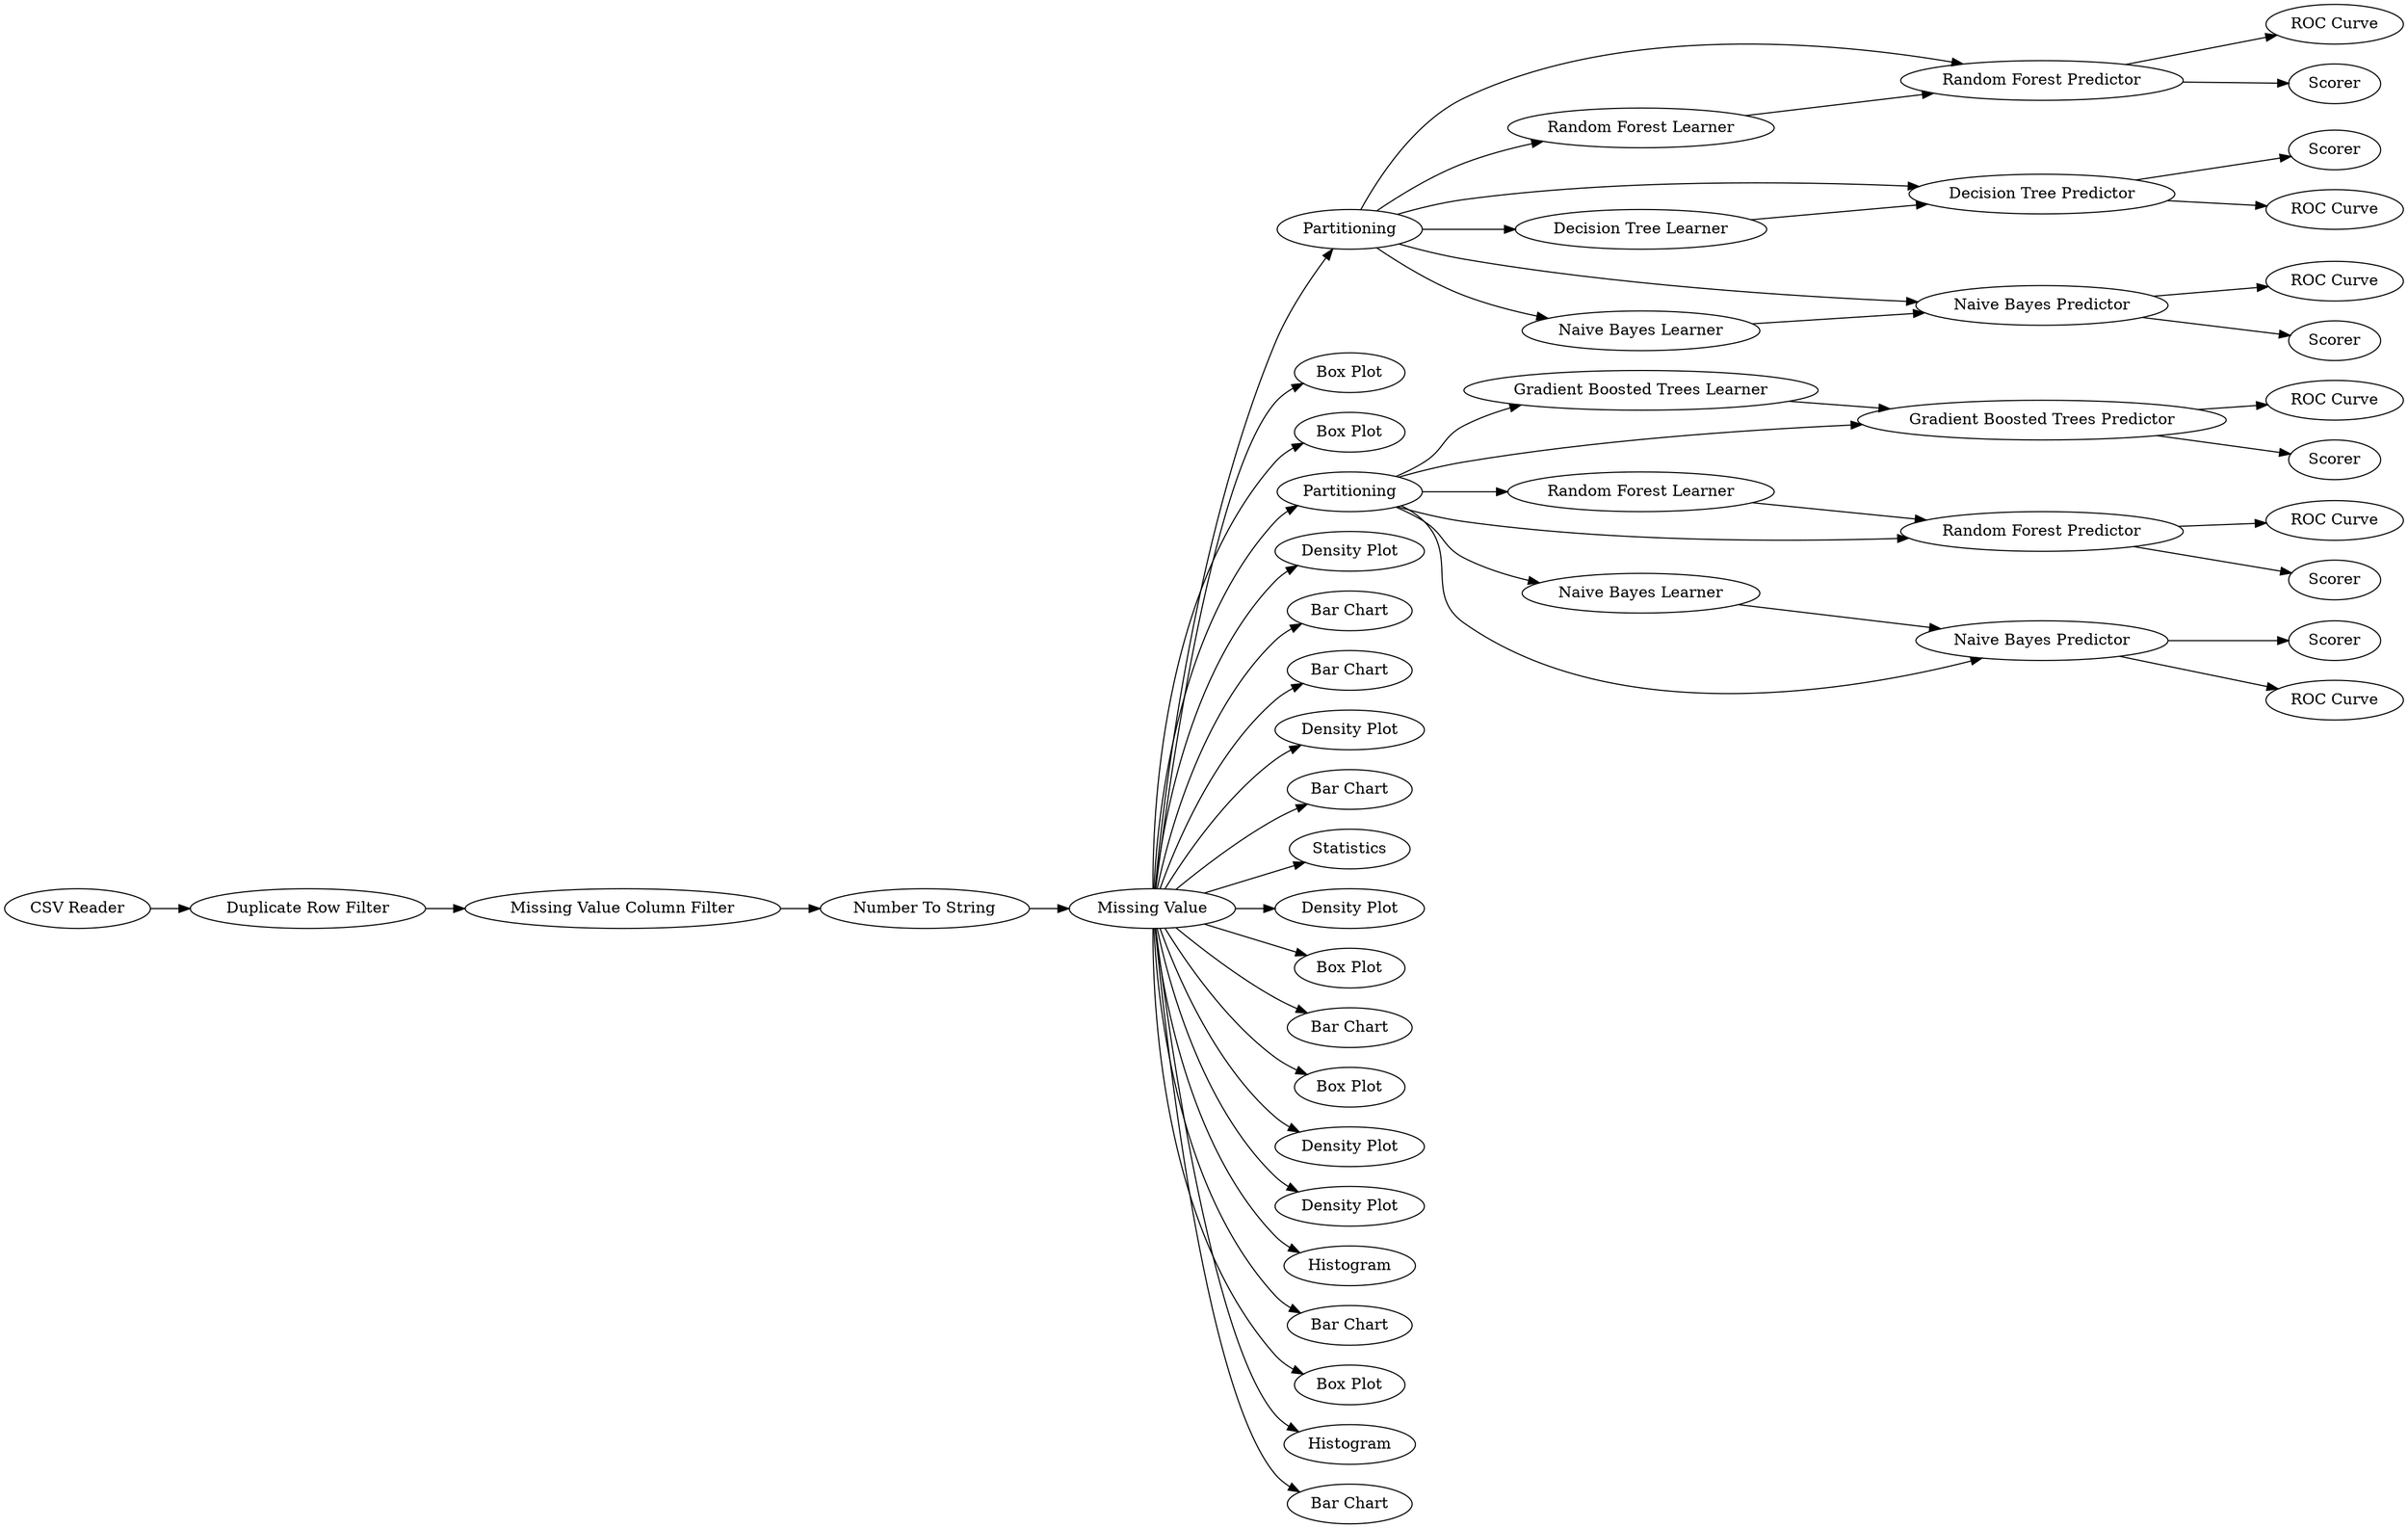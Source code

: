 digraph {
	42 -> 44
	41 -> 42
	3 -> 50
	11 -> 32
	3 -> 41
	3 -> 49
	11 -> 33
	11 -> 3
	42 -> 43
	54 -> 53
	4 -> 54
	11 -> 27
	4 -> 45
	3 -> 42
	40 -> 37
	6 -> 36
	11 -> 19
	46 -> 48
	11 -> 4
	11 -> 16
	50 -> 51
	11 -> 25
	11 -> 17
	11 -> 12
	11 -> 22
	10 -> 11
	11 -> 29
	37 -> 38
	4 -> 40
	46 -> 47
	9 -> 8
	6 -> 35
	4 -> 37
	3 -> 5
	11 -> 20
	11 -> 34
	45 -> 46
	11 -> 26
	11 -> 28
	53 -> 56
	3 -> 6
	49 -> 50
	50 -> 52
	37 -> 39
	8 -> 10
	11 -> 14
	4 -> 53
	4 -> 46
	53 -> 55
	5 -> 6
	1 -> 9
	11 -> 18
	11 -> 30
	11 -> 13
	11 -> 21
	27 [label="Density Plot"]
	55 [label=Scorer]
	9 [label="Duplicate Row Filter"]
	52 [label="ROC Curve"]
	26 [label="Density Plot"]
	18 [label="Bar Chart"]
	21 [label="Bar Chart"]
	8 [label="Missing Value Column Filter"]
	32 [label="Box Plot"]
	17 [label="Bar Chart"]
	3 [label=Partitioning]
	19 [label="Bar Chart"]
	49 [label="Decision Tree Learner"]
	41 [label="Random Forest Learner"]
	51 [label=Scorer]
	56 [label="ROC Curve"]
	6 [label="Naive Bayes Predictor"]
	54 [label="Gradient Boosted Trees Learner"]
	25 [label="Density Plot"]
	10 [label="Number To String"]
	12 [label=Statistics]
	16 [label="Bar Chart"]
	48 [label="ROC Curve"]
	50 [label="Decision Tree Predictor"]
	1 [label="CSV Reader"]
	42 [label="Random Forest Predictor"]
	53 [label="Gradient Boosted Trees Predictor"]
	22 [label="Density Plot"]
	28 [label="Density Plot"]
	11 [label="Missing Value"]
	4 [label=Partitioning]
	47 [label=Scorer]
	37 [label="Naive Bayes Predictor"]
	14 [label=Histogram]
	38 [label=Scorer]
	5 [label="Naive Bayes Learner"]
	13 [label=Histogram]
	35 [label=Scorer]
	20 [label="Bar Chart"]
	34 [label="Box Plot"]
	43 [label=Scorer]
	29 [label="Box Plot"]
	44 [label="ROC Curve"]
	36 [label="ROC Curve"]
	46 [label="Random Forest Predictor"]
	40 [label="Naive Bayes Learner"]
	39 [label="ROC Curve"]
	33 [label="Box Plot"]
	30 [label="Box Plot"]
	45 [label="Random Forest Learner"]
	rankdir=LR
}
